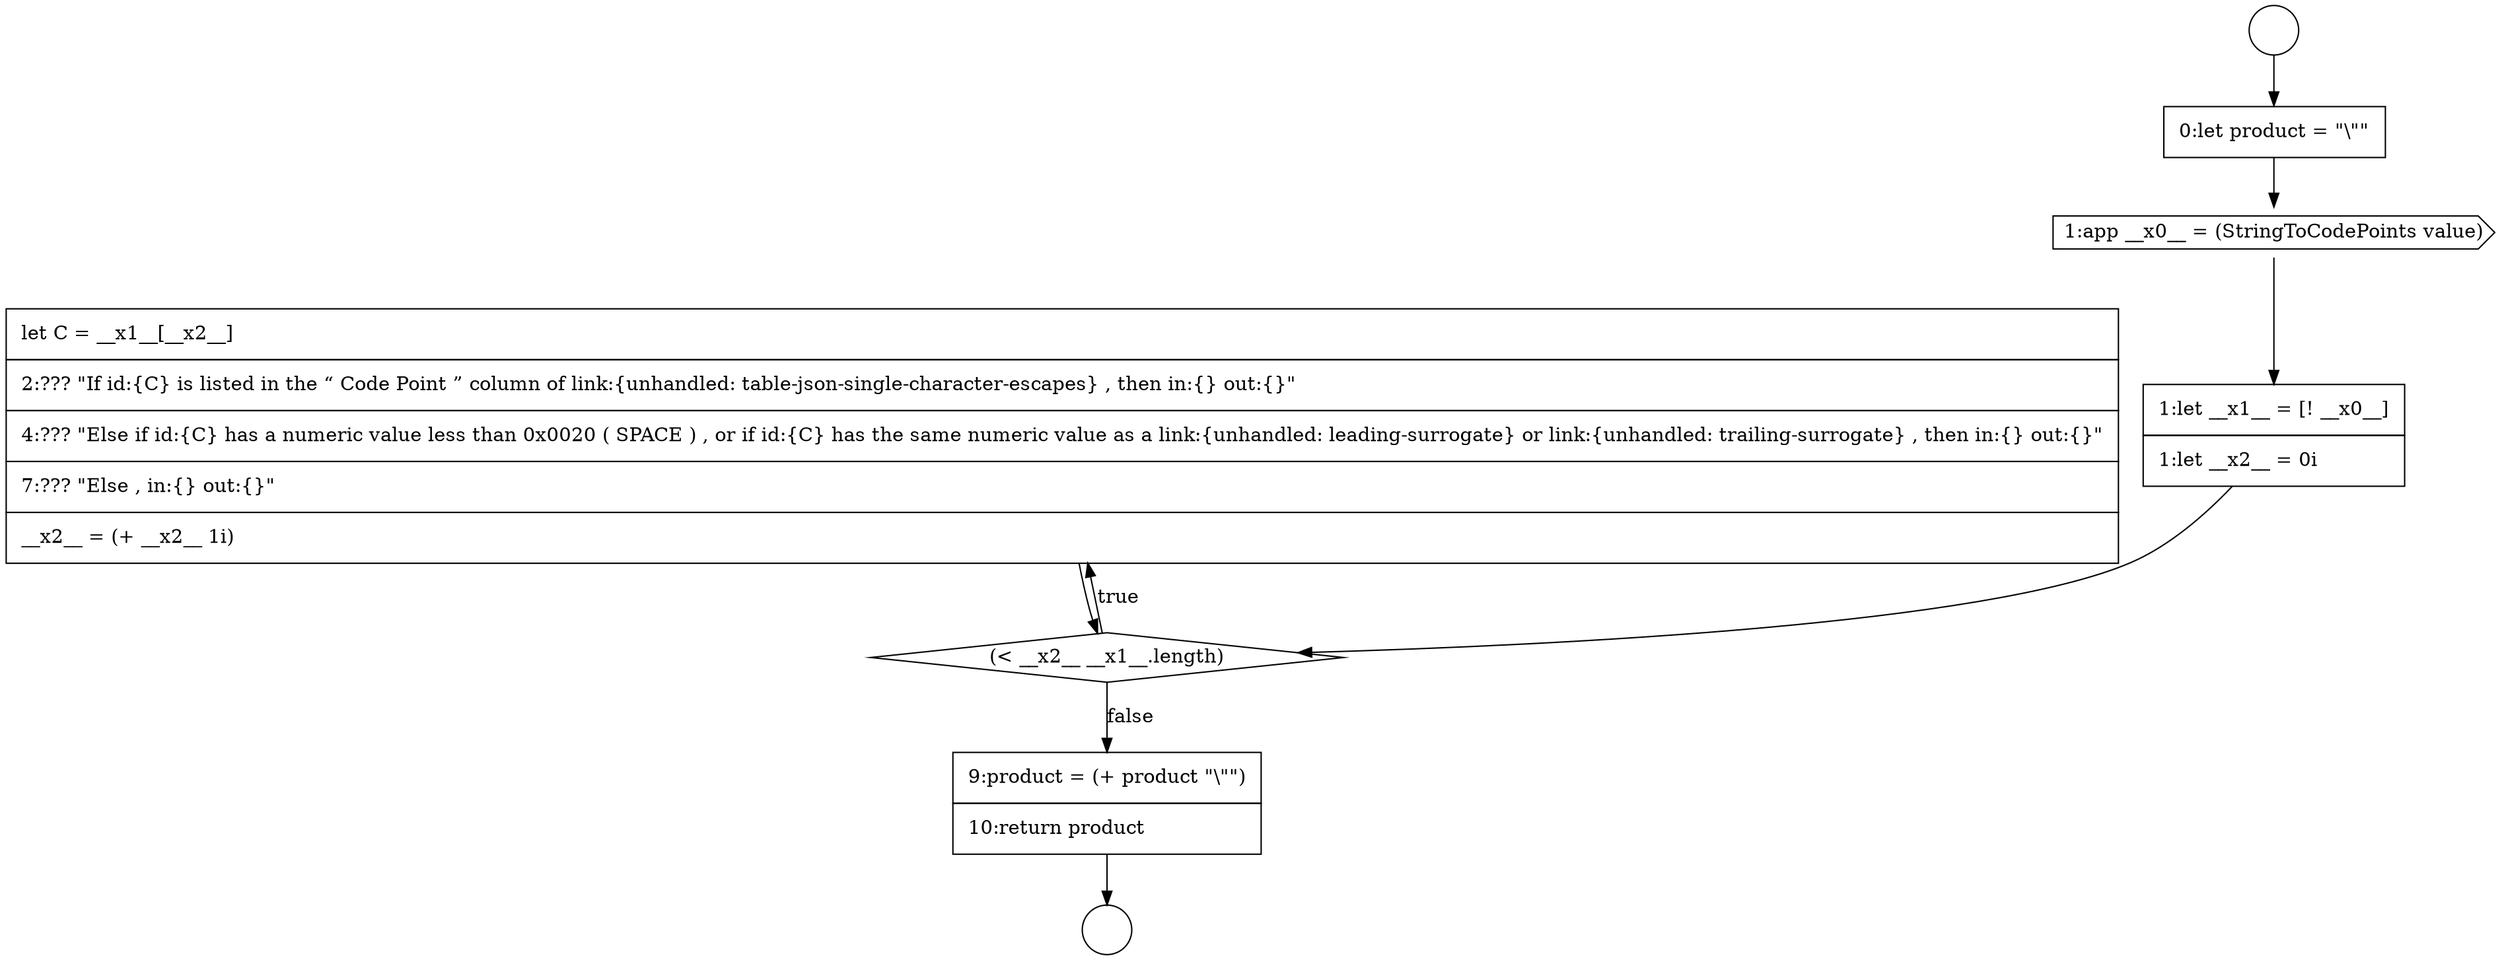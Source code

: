 digraph {
  node18297 [shape=none, margin=0, label=<<font color="black">
    <table border="0" cellborder="1" cellspacing="0" cellpadding="10">
      <tr><td align="left">let C = __x1__[__x2__]</td></tr>
      <tr><td align="left">2:??? &quot;If id:{C} is listed in the &ldquo; Code Point &rdquo; column of link:{unhandled: table-json-single-character-escapes} , then in:{} out:{}&quot;</td></tr>
      <tr><td align="left">4:??? &quot;Else if id:{C} has a numeric value less than 0x0020 ( SPACE ) , or if id:{C} has the same numeric value as a link:{unhandled: leading-surrogate} or link:{unhandled: trailing-surrogate} , then in:{} out:{}&quot;</td></tr>
      <tr><td align="left">7:??? &quot;Else , in:{} out:{}&quot;</td></tr>
      <tr><td align="left">__x2__ = (+ __x2__ 1i)</td></tr>
    </table>
  </font>> color="black" fillcolor="white" style=filled]
  node18292 [shape=circle label=" " color="black" fillcolor="white" style=filled]
  node18296 [shape=diamond, label=<<font color="black">(&lt; __x2__ __x1__.length)</font>> color="black" fillcolor="white" style=filled]
  node18293 [shape=none, margin=0, label=<<font color="black">
    <table border="0" cellborder="1" cellspacing="0" cellpadding="10">
      <tr><td align="left">0:let product = &quot;\&quot;&quot;</td></tr>
    </table>
  </font>> color="black" fillcolor="white" style=filled]
  node18294 [shape=cds, label=<<font color="black">1:app __x0__ = (StringToCodePoints value)</font>> color="black" fillcolor="white" style=filled]
  node18295 [shape=none, margin=0, label=<<font color="black">
    <table border="0" cellborder="1" cellspacing="0" cellpadding="10">
      <tr><td align="left">1:let __x1__ = [! __x0__]</td></tr>
      <tr><td align="left">1:let __x2__ = 0i</td></tr>
    </table>
  </font>> color="black" fillcolor="white" style=filled]
  node18298 [shape=none, margin=0, label=<<font color="black">
    <table border="0" cellborder="1" cellspacing="0" cellpadding="10">
      <tr><td align="left">9:product = (+ product &quot;\&quot;&quot;)</td></tr>
      <tr><td align="left">10:return product</td></tr>
    </table>
  </font>> color="black" fillcolor="white" style=filled]
  node18291 [shape=circle label=" " color="black" fillcolor="white" style=filled]
  node18298 -> node18292 [ color="black"]
  node18293 -> node18294 [ color="black"]
  node18295 -> node18296 [ color="black"]
  node18296 -> node18297 [label=<<font color="black">true</font>> color="black"]
  node18296 -> node18298 [label=<<font color="black">false</font>> color="black"]
  node18291 -> node18293 [ color="black"]
  node18297 -> node18296 [ color="black"]
  node18294 -> node18295 [ color="black"]
}
